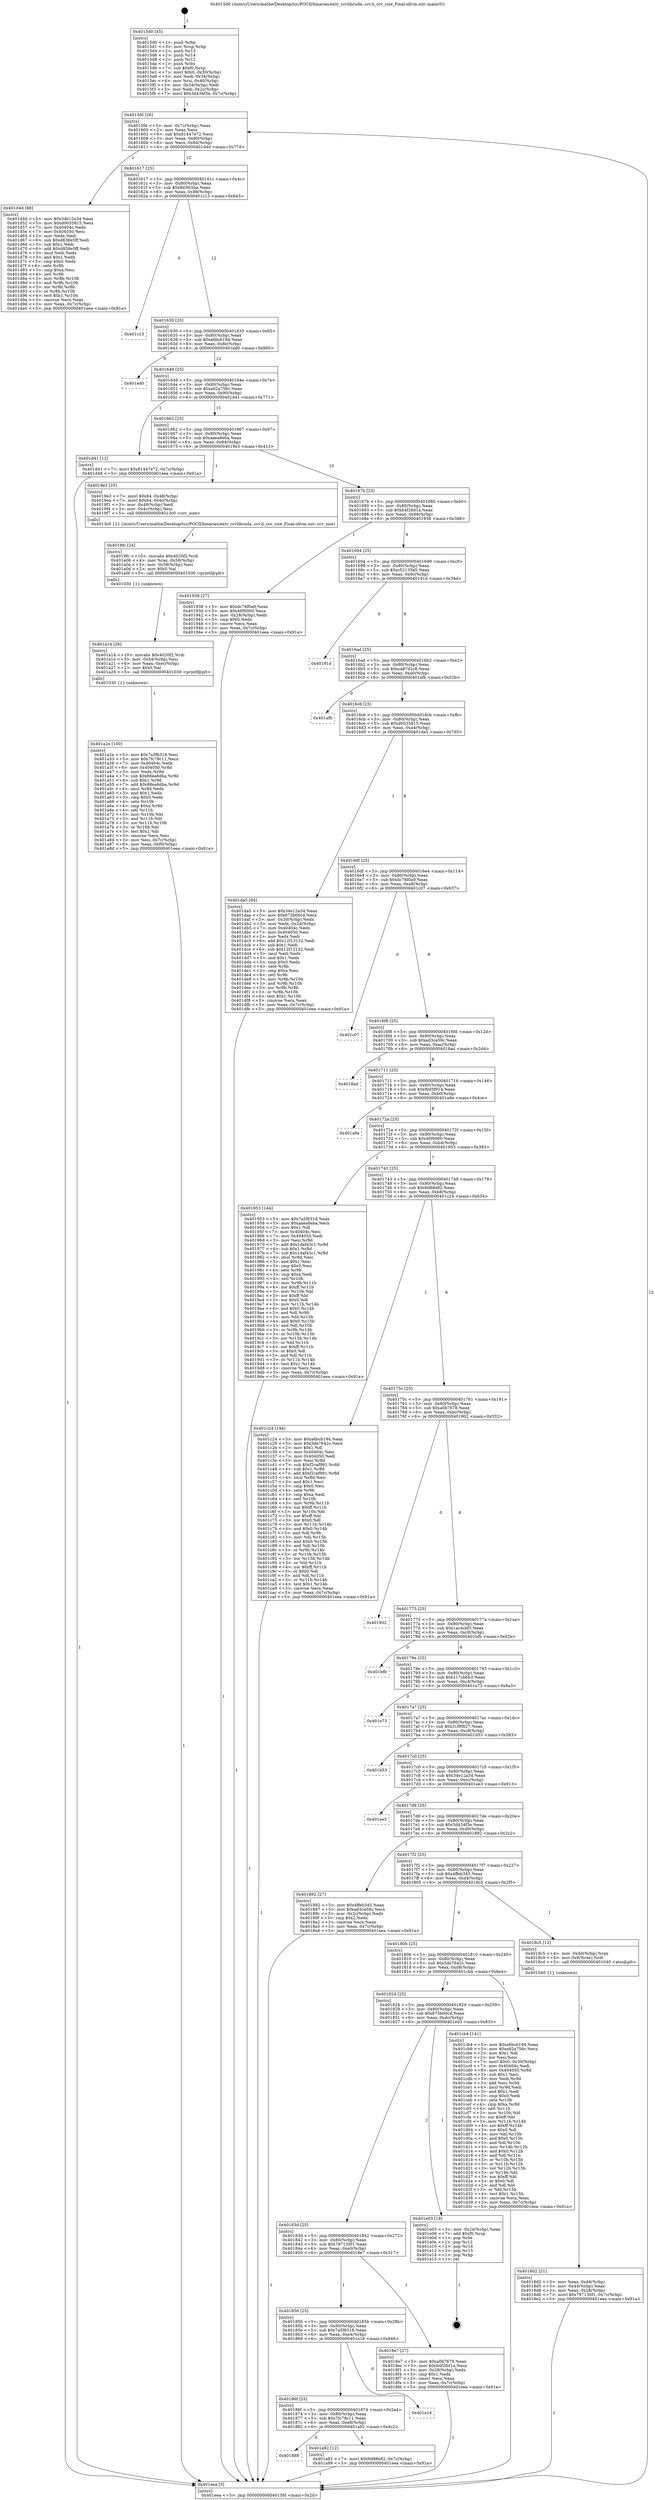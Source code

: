 digraph "0x4015d0" {
  label = "0x4015d0 (/mnt/c/Users/mathe/Desktop/tcc/POCII/binaries/extr_ccvlibcuda..ccv.h_ccv_size_Final-ollvm.out::main(0))"
  labelloc = "t"
  node[shape=record]

  Entry [label="",width=0.3,height=0.3,shape=circle,fillcolor=black,style=filled]
  "0x4015fd" [label="{
     0x4015fd [26]\l
     | [instrs]\l
     &nbsp;&nbsp;0x4015fd \<+3\>: mov -0x7c(%rbp),%eax\l
     &nbsp;&nbsp;0x401600 \<+2\>: mov %eax,%ecx\l
     &nbsp;&nbsp;0x401602 \<+6\>: sub $0x81447e72,%ecx\l
     &nbsp;&nbsp;0x401608 \<+3\>: mov %eax,-0x80(%rbp)\l
     &nbsp;&nbsp;0x40160b \<+6\>: mov %ecx,-0x84(%rbp)\l
     &nbsp;&nbsp;0x401611 \<+6\>: je 0000000000401d4d \<main+0x77d\>\l
  }"]
  "0x401d4d" [label="{
     0x401d4d [88]\l
     | [instrs]\l
     &nbsp;&nbsp;0x401d4d \<+5\>: mov $0x34e12a34,%eax\l
     &nbsp;&nbsp;0x401d52 \<+5\>: mov $0xd0035815,%ecx\l
     &nbsp;&nbsp;0x401d57 \<+7\>: mov 0x40404c,%edx\l
     &nbsp;&nbsp;0x401d5e \<+7\>: mov 0x404050,%esi\l
     &nbsp;&nbsp;0x401d65 \<+2\>: mov %edx,%edi\l
     &nbsp;&nbsp;0x401d67 \<+6\>: sub $0xd838e5ff,%edi\l
     &nbsp;&nbsp;0x401d6d \<+3\>: sub $0x1,%edi\l
     &nbsp;&nbsp;0x401d70 \<+6\>: add $0xd838e5ff,%edi\l
     &nbsp;&nbsp;0x401d76 \<+3\>: imul %edi,%edx\l
     &nbsp;&nbsp;0x401d79 \<+3\>: and $0x1,%edx\l
     &nbsp;&nbsp;0x401d7c \<+3\>: cmp $0x0,%edx\l
     &nbsp;&nbsp;0x401d7f \<+4\>: sete %r8b\l
     &nbsp;&nbsp;0x401d83 \<+3\>: cmp $0xa,%esi\l
     &nbsp;&nbsp;0x401d86 \<+4\>: setl %r9b\l
     &nbsp;&nbsp;0x401d8a \<+3\>: mov %r8b,%r10b\l
     &nbsp;&nbsp;0x401d8d \<+3\>: and %r9b,%r10b\l
     &nbsp;&nbsp;0x401d90 \<+3\>: xor %r9b,%r8b\l
     &nbsp;&nbsp;0x401d93 \<+3\>: or %r8b,%r10b\l
     &nbsp;&nbsp;0x401d96 \<+4\>: test $0x1,%r10b\l
     &nbsp;&nbsp;0x401d9a \<+3\>: cmovne %ecx,%eax\l
     &nbsp;&nbsp;0x401d9d \<+3\>: mov %eax,-0x7c(%rbp)\l
     &nbsp;&nbsp;0x401da0 \<+5\>: jmp 0000000000401eea \<main+0x91a\>\l
  }"]
  "0x401617" [label="{
     0x401617 [25]\l
     | [instrs]\l
     &nbsp;&nbsp;0x401617 \<+5\>: jmp 000000000040161c \<main+0x4c\>\l
     &nbsp;&nbsp;0x40161c \<+3\>: mov -0x80(%rbp),%eax\l
     &nbsp;&nbsp;0x40161f \<+5\>: sub $0x8d3fc5ba,%eax\l
     &nbsp;&nbsp;0x401624 \<+6\>: mov %eax,-0x88(%rbp)\l
     &nbsp;&nbsp;0x40162a \<+6\>: je 0000000000401c13 \<main+0x643\>\l
  }"]
  Exit [label="",width=0.3,height=0.3,shape=circle,fillcolor=black,style=filled,peripheries=2]
  "0x401c13" [label="{
     0x401c13\l
  }", style=dashed]
  "0x401630" [label="{
     0x401630 [25]\l
     | [instrs]\l
     &nbsp;&nbsp;0x401630 \<+5\>: jmp 0000000000401635 \<main+0x65\>\l
     &nbsp;&nbsp;0x401635 \<+3\>: mov -0x80(%rbp),%eax\l
     &nbsp;&nbsp;0x401638 \<+5\>: sub $0xa6bcb194,%eax\l
     &nbsp;&nbsp;0x40163d \<+6\>: mov %eax,-0x8c(%rbp)\l
     &nbsp;&nbsp;0x401643 \<+6\>: je 0000000000401ed0 \<main+0x900\>\l
  }"]
  "0x401888" [label="{
     0x401888\l
  }", style=dashed]
  "0x401ed0" [label="{
     0x401ed0\l
  }", style=dashed]
  "0x401649" [label="{
     0x401649 [25]\l
     | [instrs]\l
     &nbsp;&nbsp;0x401649 \<+5\>: jmp 000000000040164e \<main+0x7e\>\l
     &nbsp;&nbsp;0x40164e \<+3\>: mov -0x80(%rbp),%eax\l
     &nbsp;&nbsp;0x401651 \<+5\>: sub $0xa92a756c,%eax\l
     &nbsp;&nbsp;0x401656 \<+6\>: mov %eax,-0x90(%rbp)\l
     &nbsp;&nbsp;0x40165c \<+6\>: je 0000000000401d41 \<main+0x771\>\l
  }"]
  "0x401a92" [label="{
     0x401a92 [12]\l
     | [instrs]\l
     &nbsp;&nbsp;0x401a92 \<+7\>: movl $0x6d88e82,-0x7c(%rbp)\l
     &nbsp;&nbsp;0x401a99 \<+5\>: jmp 0000000000401eea \<main+0x91a\>\l
  }"]
  "0x401d41" [label="{
     0x401d41 [12]\l
     | [instrs]\l
     &nbsp;&nbsp;0x401d41 \<+7\>: movl $0x81447e72,-0x7c(%rbp)\l
     &nbsp;&nbsp;0x401d48 \<+5\>: jmp 0000000000401eea \<main+0x91a\>\l
  }"]
  "0x401662" [label="{
     0x401662 [25]\l
     | [instrs]\l
     &nbsp;&nbsp;0x401662 \<+5\>: jmp 0000000000401667 \<main+0x97\>\l
     &nbsp;&nbsp;0x401667 \<+3\>: mov -0x80(%rbp),%eax\l
     &nbsp;&nbsp;0x40166a \<+5\>: sub $0xaaea8eba,%eax\l
     &nbsp;&nbsp;0x40166f \<+6\>: mov %eax,-0x94(%rbp)\l
     &nbsp;&nbsp;0x401675 \<+6\>: je 00000000004019e3 \<main+0x413\>\l
  }"]
  "0x40186f" [label="{
     0x40186f [25]\l
     | [instrs]\l
     &nbsp;&nbsp;0x40186f \<+5\>: jmp 0000000000401874 \<main+0x2a4\>\l
     &nbsp;&nbsp;0x401874 \<+3\>: mov -0x80(%rbp),%eax\l
     &nbsp;&nbsp;0x401877 \<+5\>: sub $0x7fc78c11,%eax\l
     &nbsp;&nbsp;0x40187c \<+6\>: mov %eax,-0xe8(%rbp)\l
     &nbsp;&nbsp;0x401882 \<+6\>: je 0000000000401a92 \<main+0x4c2\>\l
  }"]
  "0x4019e3" [label="{
     0x4019e3 [25]\l
     | [instrs]\l
     &nbsp;&nbsp;0x4019e3 \<+7\>: movl $0x64,-0x48(%rbp)\l
     &nbsp;&nbsp;0x4019ea \<+7\>: movl $0x64,-0x4c(%rbp)\l
     &nbsp;&nbsp;0x4019f1 \<+3\>: mov -0x48(%rbp),%edi\l
     &nbsp;&nbsp;0x4019f4 \<+3\>: mov -0x4c(%rbp),%esi\l
     &nbsp;&nbsp;0x4019f7 \<+5\>: call 00000000004013c0 \<ccv_size\>\l
     | [calls]\l
     &nbsp;&nbsp;0x4013c0 \{1\} (/mnt/c/Users/mathe/Desktop/tcc/POCII/binaries/extr_ccvlibcuda..ccv.h_ccv_size_Final-ollvm.out::ccv_size)\l
  }"]
  "0x40167b" [label="{
     0x40167b [25]\l
     | [instrs]\l
     &nbsp;&nbsp;0x40167b \<+5\>: jmp 0000000000401680 \<main+0xb0\>\l
     &nbsp;&nbsp;0x401680 \<+3\>: mov -0x80(%rbp),%eax\l
     &nbsp;&nbsp;0x401683 \<+5\>: sub $0xb4f26d1a,%eax\l
     &nbsp;&nbsp;0x401688 \<+6\>: mov %eax,-0x98(%rbp)\l
     &nbsp;&nbsp;0x40168e \<+6\>: je 0000000000401938 \<main+0x368\>\l
  }"]
  "0x401e16" [label="{
     0x401e16\l
  }", style=dashed]
  "0x401938" [label="{
     0x401938 [27]\l
     | [instrs]\l
     &nbsp;&nbsp;0x401938 \<+5\>: mov $0xdc76f0a9,%eax\l
     &nbsp;&nbsp;0x40193d \<+5\>: mov $0x46f0060,%ecx\l
     &nbsp;&nbsp;0x401942 \<+3\>: mov -0x28(%rbp),%edx\l
     &nbsp;&nbsp;0x401945 \<+3\>: cmp $0x0,%edx\l
     &nbsp;&nbsp;0x401948 \<+3\>: cmove %ecx,%eax\l
     &nbsp;&nbsp;0x40194b \<+3\>: mov %eax,-0x7c(%rbp)\l
     &nbsp;&nbsp;0x40194e \<+5\>: jmp 0000000000401eea \<main+0x91a\>\l
  }"]
  "0x401694" [label="{
     0x401694 [25]\l
     | [instrs]\l
     &nbsp;&nbsp;0x401694 \<+5\>: jmp 0000000000401699 \<main+0xc9\>\l
     &nbsp;&nbsp;0x401699 \<+3\>: mov -0x80(%rbp),%eax\l
     &nbsp;&nbsp;0x40169c \<+5\>: sub $0xc52135a5,%eax\l
     &nbsp;&nbsp;0x4016a1 \<+6\>: mov %eax,-0x9c(%rbp)\l
     &nbsp;&nbsp;0x4016a7 \<+6\>: je 000000000040191d \<main+0x34d\>\l
  }"]
  "0x401a2e" [label="{
     0x401a2e [100]\l
     | [instrs]\l
     &nbsp;&nbsp;0x401a2e \<+5\>: mov $0x7a5f6318,%esi\l
     &nbsp;&nbsp;0x401a33 \<+5\>: mov $0x7fc78c11,%ecx\l
     &nbsp;&nbsp;0x401a38 \<+7\>: mov 0x40404c,%edx\l
     &nbsp;&nbsp;0x401a3f \<+8\>: mov 0x404050,%r8d\l
     &nbsp;&nbsp;0x401a47 \<+3\>: mov %edx,%r9d\l
     &nbsp;&nbsp;0x401a4a \<+7\>: sub $0x88ea6dba,%r9d\l
     &nbsp;&nbsp;0x401a51 \<+4\>: sub $0x1,%r9d\l
     &nbsp;&nbsp;0x401a55 \<+7\>: add $0x88ea6dba,%r9d\l
     &nbsp;&nbsp;0x401a5c \<+4\>: imul %r9d,%edx\l
     &nbsp;&nbsp;0x401a60 \<+3\>: and $0x1,%edx\l
     &nbsp;&nbsp;0x401a63 \<+3\>: cmp $0x0,%edx\l
     &nbsp;&nbsp;0x401a66 \<+4\>: sete %r10b\l
     &nbsp;&nbsp;0x401a6a \<+4\>: cmp $0xa,%r8d\l
     &nbsp;&nbsp;0x401a6e \<+4\>: setl %r11b\l
     &nbsp;&nbsp;0x401a72 \<+3\>: mov %r10b,%bl\l
     &nbsp;&nbsp;0x401a75 \<+3\>: and %r11b,%bl\l
     &nbsp;&nbsp;0x401a78 \<+3\>: xor %r11b,%r10b\l
     &nbsp;&nbsp;0x401a7b \<+3\>: or %r10b,%bl\l
     &nbsp;&nbsp;0x401a7e \<+3\>: test $0x1,%bl\l
     &nbsp;&nbsp;0x401a81 \<+3\>: cmovne %ecx,%esi\l
     &nbsp;&nbsp;0x401a84 \<+3\>: mov %esi,-0x7c(%rbp)\l
     &nbsp;&nbsp;0x401a87 \<+6\>: mov %eax,-0xf0(%rbp)\l
     &nbsp;&nbsp;0x401a8d \<+5\>: jmp 0000000000401eea \<main+0x91a\>\l
  }"]
  "0x40191d" [label="{
     0x40191d\l
  }", style=dashed]
  "0x4016ad" [label="{
     0x4016ad [25]\l
     | [instrs]\l
     &nbsp;&nbsp;0x4016ad \<+5\>: jmp 00000000004016b2 \<main+0xe2\>\l
     &nbsp;&nbsp;0x4016b2 \<+3\>: mov -0x80(%rbp),%eax\l
     &nbsp;&nbsp;0x4016b5 \<+5\>: sub $0xca87d2c8,%eax\l
     &nbsp;&nbsp;0x4016ba \<+6\>: mov %eax,-0xa0(%rbp)\l
     &nbsp;&nbsp;0x4016c0 \<+6\>: je 0000000000401afb \<main+0x52b\>\l
  }"]
  "0x401a14" [label="{
     0x401a14 [26]\l
     | [instrs]\l
     &nbsp;&nbsp;0x401a14 \<+10\>: movabs $0x4020f2,%rdi\l
     &nbsp;&nbsp;0x401a1e \<+3\>: mov -0x54(%rbp),%esi\l
     &nbsp;&nbsp;0x401a21 \<+6\>: mov %eax,-0xec(%rbp)\l
     &nbsp;&nbsp;0x401a27 \<+2\>: mov $0x0,%al\l
     &nbsp;&nbsp;0x401a29 \<+5\>: call 0000000000401030 \<printf@plt\>\l
     | [calls]\l
     &nbsp;&nbsp;0x401030 \{1\} (unknown)\l
  }"]
  "0x401afb" [label="{
     0x401afb\l
  }", style=dashed]
  "0x4016c6" [label="{
     0x4016c6 [25]\l
     | [instrs]\l
     &nbsp;&nbsp;0x4016c6 \<+5\>: jmp 00000000004016cb \<main+0xfb\>\l
     &nbsp;&nbsp;0x4016cb \<+3\>: mov -0x80(%rbp),%eax\l
     &nbsp;&nbsp;0x4016ce \<+5\>: sub $0xd0035815,%eax\l
     &nbsp;&nbsp;0x4016d3 \<+6\>: mov %eax,-0xa4(%rbp)\l
     &nbsp;&nbsp;0x4016d9 \<+6\>: je 0000000000401da5 \<main+0x7d5\>\l
  }"]
  "0x4019fc" [label="{
     0x4019fc [24]\l
     | [instrs]\l
     &nbsp;&nbsp;0x4019fc \<+10\>: movabs $0x4020f2,%rdi\l
     &nbsp;&nbsp;0x401a06 \<+4\>: mov %rax,-0x58(%rbp)\l
     &nbsp;&nbsp;0x401a0a \<+3\>: mov -0x58(%rbp),%esi\l
     &nbsp;&nbsp;0x401a0d \<+2\>: mov $0x0,%al\l
     &nbsp;&nbsp;0x401a0f \<+5\>: call 0000000000401030 \<printf@plt\>\l
     | [calls]\l
     &nbsp;&nbsp;0x401030 \{1\} (unknown)\l
  }"]
  "0x401da5" [label="{
     0x401da5 [94]\l
     | [instrs]\l
     &nbsp;&nbsp;0x401da5 \<+5\>: mov $0x34e12a34,%eax\l
     &nbsp;&nbsp;0x401daa \<+5\>: mov $0x675b00cd,%ecx\l
     &nbsp;&nbsp;0x401daf \<+3\>: mov -0x30(%rbp),%edx\l
     &nbsp;&nbsp;0x401db2 \<+3\>: mov %edx,-0x24(%rbp)\l
     &nbsp;&nbsp;0x401db5 \<+7\>: mov 0x40404c,%edx\l
     &nbsp;&nbsp;0x401dbc \<+7\>: mov 0x404050,%esi\l
     &nbsp;&nbsp;0x401dc3 \<+2\>: mov %edx,%edi\l
     &nbsp;&nbsp;0x401dc5 \<+6\>: add $0x12f13132,%edi\l
     &nbsp;&nbsp;0x401dcb \<+3\>: sub $0x1,%edi\l
     &nbsp;&nbsp;0x401dce \<+6\>: sub $0x12f13132,%edi\l
     &nbsp;&nbsp;0x401dd4 \<+3\>: imul %edi,%edx\l
     &nbsp;&nbsp;0x401dd7 \<+3\>: and $0x1,%edx\l
     &nbsp;&nbsp;0x401dda \<+3\>: cmp $0x0,%edx\l
     &nbsp;&nbsp;0x401ddd \<+4\>: sete %r8b\l
     &nbsp;&nbsp;0x401de1 \<+3\>: cmp $0xa,%esi\l
     &nbsp;&nbsp;0x401de4 \<+4\>: setl %r9b\l
     &nbsp;&nbsp;0x401de8 \<+3\>: mov %r8b,%r10b\l
     &nbsp;&nbsp;0x401deb \<+3\>: and %r9b,%r10b\l
     &nbsp;&nbsp;0x401dee \<+3\>: xor %r9b,%r8b\l
     &nbsp;&nbsp;0x401df1 \<+3\>: or %r8b,%r10b\l
     &nbsp;&nbsp;0x401df4 \<+4\>: test $0x1,%r10b\l
     &nbsp;&nbsp;0x401df8 \<+3\>: cmovne %ecx,%eax\l
     &nbsp;&nbsp;0x401dfb \<+3\>: mov %eax,-0x7c(%rbp)\l
     &nbsp;&nbsp;0x401dfe \<+5\>: jmp 0000000000401eea \<main+0x91a\>\l
  }"]
  "0x4016df" [label="{
     0x4016df [25]\l
     | [instrs]\l
     &nbsp;&nbsp;0x4016df \<+5\>: jmp 00000000004016e4 \<main+0x114\>\l
     &nbsp;&nbsp;0x4016e4 \<+3\>: mov -0x80(%rbp),%eax\l
     &nbsp;&nbsp;0x4016e7 \<+5\>: sub $0xdc76f0a9,%eax\l
     &nbsp;&nbsp;0x4016ec \<+6\>: mov %eax,-0xa8(%rbp)\l
     &nbsp;&nbsp;0x4016f2 \<+6\>: je 0000000000401c07 \<main+0x637\>\l
  }"]
  "0x401856" [label="{
     0x401856 [25]\l
     | [instrs]\l
     &nbsp;&nbsp;0x401856 \<+5\>: jmp 000000000040185b \<main+0x28b\>\l
     &nbsp;&nbsp;0x40185b \<+3\>: mov -0x80(%rbp),%eax\l
     &nbsp;&nbsp;0x40185e \<+5\>: sub $0x7a5f6318,%eax\l
     &nbsp;&nbsp;0x401863 \<+6\>: mov %eax,-0xe4(%rbp)\l
     &nbsp;&nbsp;0x401869 \<+6\>: je 0000000000401e16 \<main+0x846\>\l
  }"]
  "0x401c07" [label="{
     0x401c07\l
  }", style=dashed]
  "0x4016f8" [label="{
     0x4016f8 [25]\l
     | [instrs]\l
     &nbsp;&nbsp;0x4016f8 \<+5\>: jmp 00000000004016fd \<main+0x12d\>\l
     &nbsp;&nbsp;0x4016fd \<+3\>: mov -0x80(%rbp),%eax\l
     &nbsp;&nbsp;0x401700 \<+5\>: sub $0xed3ca59c,%eax\l
     &nbsp;&nbsp;0x401705 \<+6\>: mov %eax,-0xac(%rbp)\l
     &nbsp;&nbsp;0x40170b \<+6\>: je 00000000004018ad \<main+0x2dd\>\l
  }"]
  "0x4018e7" [label="{
     0x4018e7 [27]\l
     | [instrs]\l
     &nbsp;&nbsp;0x4018e7 \<+5\>: mov $0xa0b7678,%eax\l
     &nbsp;&nbsp;0x4018ec \<+5\>: mov $0xb4f26d1a,%ecx\l
     &nbsp;&nbsp;0x4018f1 \<+3\>: mov -0x28(%rbp),%edx\l
     &nbsp;&nbsp;0x4018f4 \<+3\>: cmp $0x1,%edx\l
     &nbsp;&nbsp;0x4018f7 \<+3\>: cmovl %ecx,%eax\l
     &nbsp;&nbsp;0x4018fa \<+3\>: mov %eax,-0x7c(%rbp)\l
     &nbsp;&nbsp;0x4018fd \<+5\>: jmp 0000000000401eea \<main+0x91a\>\l
  }"]
  "0x4018ad" [label="{
     0x4018ad\l
  }", style=dashed]
  "0x401711" [label="{
     0x401711 [25]\l
     | [instrs]\l
     &nbsp;&nbsp;0x401711 \<+5\>: jmp 0000000000401716 \<main+0x146\>\l
     &nbsp;&nbsp;0x401716 \<+3\>: mov -0x80(%rbp),%eax\l
     &nbsp;&nbsp;0x401719 \<+5\>: sub $0xf0d5f914,%eax\l
     &nbsp;&nbsp;0x40171e \<+6\>: mov %eax,-0xb0(%rbp)\l
     &nbsp;&nbsp;0x401724 \<+6\>: je 0000000000401a9e \<main+0x4ce\>\l
  }"]
  "0x40183d" [label="{
     0x40183d [25]\l
     | [instrs]\l
     &nbsp;&nbsp;0x40183d \<+5\>: jmp 0000000000401842 \<main+0x272\>\l
     &nbsp;&nbsp;0x401842 \<+3\>: mov -0x80(%rbp),%eax\l
     &nbsp;&nbsp;0x401845 \<+5\>: sub $0x797130f1,%eax\l
     &nbsp;&nbsp;0x40184a \<+6\>: mov %eax,-0xe0(%rbp)\l
     &nbsp;&nbsp;0x401850 \<+6\>: je 00000000004018e7 \<main+0x317\>\l
  }"]
  "0x401a9e" [label="{
     0x401a9e\l
  }", style=dashed]
  "0x40172a" [label="{
     0x40172a [25]\l
     | [instrs]\l
     &nbsp;&nbsp;0x40172a \<+5\>: jmp 000000000040172f \<main+0x15f\>\l
     &nbsp;&nbsp;0x40172f \<+3\>: mov -0x80(%rbp),%eax\l
     &nbsp;&nbsp;0x401732 \<+5\>: sub $0x46f0060,%eax\l
     &nbsp;&nbsp;0x401737 \<+6\>: mov %eax,-0xb4(%rbp)\l
     &nbsp;&nbsp;0x40173d \<+6\>: je 0000000000401953 \<main+0x383\>\l
  }"]
  "0x401e03" [label="{
     0x401e03 [19]\l
     | [instrs]\l
     &nbsp;&nbsp;0x401e03 \<+3\>: mov -0x24(%rbp),%eax\l
     &nbsp;&nbsp;0x401e06 \<+7\>: add $0xf0,%rsp\l
     &nbsp;&nbsp;0x401e0d \<+1\>: pop %rbx\l
     &nbsp;&nbsp;0x401e0e \<+2\>: pop %r12\l
     &nbsp;&nbsp;0x401e10 \<+2\>: pop %r14\l
     &nbsp;&nbsp;0x401e12 \<+2\>: pop %r15\l
     &nbsp;&nbsp;0x401e14 \<+1\>: pop %rbp\l
     &nbsp;&nbsp;0x401e15 \<+1\>: ret\l
  }"]
  "0x401953" [label="{
     0x401953 [144]\l
     | [instrs]\l
     &nbsp;&nbsp;0x401953 \<+5\>: mov $0x7a5f6318,%eax\l
     &nbsp;&nbsp;0x401958 \<+5\>: mov $0xaaea8eba,%ecx\l
     &nbsp;&nbsp;0x40195d \<+2\>: mov $0x1,%dl\l
     &nbsp;&nbsp;0x40195f \<+7\>: mov 0x40404c,%esi\l
     &nbsp;&nbsp;0x401966 \<+7\>: mov 0x404050,%edi\l
     &nbsp;&nbsp;0x40196d \<+3\>: mov %esi,%r8d\l
     &nbsp;&nbsp;0x401970 \<+7\>: add $0x1daf43c1,%r8d\l
     &nbsp;&nbsp;0x401977 \<+4\>: sub $0x1,%r8d\l
     &nbsp;&nbsp;0x40197b \<+7\>: sub $0x1daf43c1,%r8d\l
     &nbsp;&nbsp;0x401982 \<+4\>: imul %r8d,%esi\l
     &nbsp;&nbsp;0x401986 \<+3\>: and $0x1,%esi\l
     &nbsp;&nbsp;0x401989 \<+3\>: cmp $0x0,%esi\l
     &nbsp;&nbsp;0x40198c \<+4\>: sete %r9b\l
     &nbsp;&nbsp;0x401990 \<+3\>: cmp $0xa,%edi\l
     &nbsp;&nbsp;0x401993 \<+4\>: setl %r10b\l
     &nbsp;&nbsp;0x401997 \<+3\>: mov %r9b,%r11b\l
     &nbsp;&nbsp;0x40199a \<+4\>: xor $0xff,%r11b\l
     &nbsp;&nbsp;0x40199e \<+3\>: mov %r10b,%bl\l
     &nbsp;&nbsp;0x4019a1 \<+3\>: xor $0xff,%bl\l
     &nbsp;&nbsp;0x4019a4 \<+3\>: xor $0x0,%dl\l
     &nbsp;&nbsp;0x4019a7 \<+3\>: mov %r11b,%r14b\l
     &nbsp;&nbsp;0x4019aa \<+4\>: and $0x0,%r14b\l
     &nbsp;&nbsp;0x4019ae \<+3\>: and %dl,%r9b\l
     &nbsp;&nbsp;0x4019b1 \<+3\>: mov %bl,%r15b\l
     &nbsp;&nbsp;0x4019b4 \<+4\>: and $0x0,%r15b\l
     &nbsp;&nbsp;0x4019b8 \<+3\>: and %dl,%r10b\l
     &nbsp;&nbsp;0x4019bb \<+3\>: or %r9b,%r14b\l
     &nbsp;&nbsp;0x4019be \<+3\>: or %r10b,%r15b\l
     &nbsp;&nbsp;0x4019c1 \<+3\>: xor %r15b,%r14b\l
     &nbsp;&nbsp;0x4019c4 \<+3\>: or %bl,%r11b\l
     &nbsp;&nbsp;0x4019c7 \<+4\>: xor $0xff,%r11b\l
     &nbsp;&nbsp;0x4019cb \<+3\>: or $0x0,%dl\l
     &nbsp;&nbsp;0x4019ce \<+3\>: and %dl,%r11b\l
     &nbsp;&nbsp;0x4019d1 \<+3\>: or %r11b,%r14b\l
     &nbsp;&nbsp;0x4019d4 \<+4\>: test $0x1,%r14b\l
     &nbsp;&nbsp;0x4019d8 \<+3\>: cmovne %ecx,%eax\l
     &nbsp;&nbsp;0x4019db \<+3\>: mov %eax,-0x7c(%rbp)\l
     &nbsp;&nbsp;0x4019de \<+5\>: jmp 0000000000401eea \<main+0x91a\>\l
  }"]
  "0x401743" [label="{
     0x401743 [25]\l
     | [instrs]\l
     &nbsp;&nbsp;0x401743 \<+5\>: jmp 0000000000401748 \<main+0x178\>\l
     &nbsp;&nbsp;0x401748 \<+3\>: mov -0x80(%rbp),%eax\l
     &nbsp;&nbsp;0x40174b \<+5\>: sub $0x6d88e82,%eax\l
     &nbsp;&nbsp;0x401750 \<+6\>: mov %eax,-0xb8(%rbp)\l
     &nbsp;&nbsp;0x401756 \<+6\>: je 0000000000401c24 \<main+0x654\>\l
  }"]
  "0x401824" [label="{
     0x401824 [25]\l
     | [instrs]\l
     &nbsp;&nbsp;0x401824 \<+5\>: jmp 0000000000401829 \<main+0x259\>\l
     &nbsp;&nbsp;0x401829 \<+3\>: mov -0x80(%rbp),%eax\l
     &nbsp;&nbsp;0x40182c \<+5\>: sub $0x675b00cd,%eax\l
     &nbsp;&nbsp;0x401831 \<+6\>: mov %eax,-0xdc(%rbp)\l
     &nbsp;&nbsp;0x401837 \<+6\>: je 0000000000401e03 \<main+0x833\>\l
  }"]
  "0x401c24" [label="{
     0x401c24 [144]\l
     | [instrs]\l
     &nbsp;&nbsp;0x401c24 \<+5\>: mov $0xa6bcb194,%eax\l
     &nbsp;&nbsp;0x401c29 \<+5\>: mov $0x5de7642c,%ecx\l
     &nbsp;&nbsp;0x401c2e \<+2\>: mov $0x1,%dl\l
     &nbsp;&nbsp;0x401c30 \<+7\>: mov 0x40404c,%esi\l
     &nbsp;&nbsp;0x401c37 \<+7\>: mov 0x404050,%edi\l
     &nbsp;&nbsp;0x401c3e \<+3\>: mov %esi,%r8d\l
     &nbsp;&nbsp;0x401c41 \<+7\>: sub $0xf2caf991,%r8d\l
     &nbsp;&nbsp;0x401c48 \<+4\>: sub $0x1,%r8d\l
     &nbsp;&nbsp;0x401c4c \<+7\>: add $0xf2caf991,%r8d\l
     &nbsp;&nbsp;0x401c53 \<+4\>: imul %r8d,%esi\l
     &nbsp;&nbsp;0x401c57 \<+3\>: and $0x1,%esi\l
     &nbsp;&nbsp;0x401c5a \<+3\>: cmp $0x0,%esi\l
     &nbsp;&nbsp;0x401c5d \<+4\>: sete %r9b\l
     &nbsp;&nbsp;0x401c61 \<+3\>: cmp $0xa,%edi\l
     &nbsp;&nbsp;0x401c64 \<+4\>: setl %r10b\l
     &nbsp;&nbsp;0x401c68 \<+3\>: mov %r9b,%r11b\l
     &nbsp;&nbsp;0x401c6b \<+4\>: xor $0xff,%r11b\l
     &nbsp;&nbsp;0x401c6f \<+3\>: mov %r10b,%bl\l
     &nbsp;&nbsp;0x401c72 \<+3\>: xor $0xff,%bl\l
     &nbsp;&nbsp;0x401c75 \<+3\>: xor $0x0,%dl\l
     &nbsp;&nbsp;0x401c78 \<+3\>: mov %r11b,%r14b\l
     &nbsp;&nbsp;0x401c7b \<+4\>: and $0x0,%r14b\l
     &nbsp;&nbsp;0x401c7f \<+3\>: and %dl,%r9b\l
     &nbsp;&nbsp;0x401c82 \<+3\>: mov %bl,%r15b\l
     &nbsp;&nbsp;0x401c85 \<+4\>: and $0x0,%r15b\l
     &nbsp;&nbsp;0x401c89 \<+3\>: and %dl,%r10b\l
     &nbsp;&nbsp;0x401c8c \<+3\>: or %r9b,%r14b\l
     &nbsp;&nbsp;0x401c8f \<+3\>: or %r10b,%r15b\l
     &nbsp;&nbsp;0x401c92 \<+3\>: xor %r15b,%r14b\l
     &nbsp;&nbsp;0x401c95 \<+3\>: or %bl,%r11b\l
     &nbsp;&nbsp;0x401c98 \<+4\>: xor $0xff,%r11b\l
     &nbsp;&nbsp;0x401c9c \<+3\>: or $0x0,%dl\l
     &nbsp;&nbsp;0x401c9f \<+3\>: and %dl,%r11b\l
     &nbsp;&nbsp;0x401ca2 \<+3\>: or %r11b,%r14b\l
     &nbsp;&nbsp;0x401ca5 \<+4\>: test $0x1,%r14b\l
     &nbsp;&nbsp;0x401ca9 \<+3\>: cmovne %ecx,%eax\l
     &nbsp;&nbsp;0x401cac \<+3\>: mov %eax,-0x7c(%rbp)\l
     &nbsp;&nbsp;0x401caf \<+5\>: jmp 0000000000401eea \<main+0x91a\>\l
  }"]
  "0x40175c" [label="{
     0x40175c [25]\l
     | [instrs]\l
     &nbsp;&nbsp;0x40175c \<+5\>: jmp 0000000000401761 \<main+0x191\>\l
     &nbsp;&nbsp;0x401761 \<+3\>: mov -0x80(%rbp),%eax\l
     &nbsp;&nbsp;0x401764 \<+5\>: sub $0xa0b7678,%eax\l
     &nbsp;&nbsp;0x401769 \<+6\>: mov %eax,-0xbc(%rbp)\l
     &nbsp;&nbsp;0x40176f \<+6\>: je 0000000000401902 \<main+0x332\>\l
  }"]
  "0x401cb4" [label="{
     0x401cb4 [141]\l
     | [instrs]\l
     &nbsp;&nbsp;0x401cb4 \<+5\>: mov $0xa6bcb194,%eax\l
     &nbsp;&nbsp;0x401cb9 \<+5\>: mov $0xa92a756c,%ecx\l
     &nbsp;&nbsp;0x401cbe \<+2\>: mov $0x1,%dl\l
     &nbsp;&nbsp;0x401cc0 \<+2\>: xor %esi,%esi\l
     &nbsp;&nbsp;0x401cc2 \<+7\>: movl $0x0,-0x30(%rbp)\l
     &nbsp;&nbsp;0x401cc9 \<+7\>: mov 0x40404c,%edi\l
     &nbsp;&nbsp;0x401cd0 \<+8\>: mov 0x404050,%r8d\l
     &nbsp;&nbsp;0x401cd8 \<+3\>: sub $0x1,%esi\l
     &nbsp;&nbsp;0x401cdb \<+3\>: mov %edi,%r9d\l
     &nbsp;&nbsp;0x401cde \<+3\>: add %esi,%r9d\l
     &nbsp;&nbsp;0x401ce1 \<+4\>: imul %r9d,%edi\l
     &nbsp;&nbsp;0x401ce5 \<+3\>: and $0x1,%edi\l
     &nbsp;&nbsp;0x401ce8 \<+3\>: cmp $0x0,%edi\l
     &nbsp;&nbsp;0x401ceb \<+4\>: sete %r10b\l
     &nbsp;&nbsp;0x401cef \<+4\>: cmp $0xa,%r8d\l
     &nbsp;&nbsp;0x401cf3 \<+4\>: setl %r11b\l
     &nbsp;&nbsp;0x401cf7 \<+3\>: mov %r10b,%bl\l
     &nbsp;&nbsp;0x401cfa \<+3\>: xor $0xff,%bl\l
     &nbsp;&nbsp;0x401cfd \<+3\>: mov %r11b,%r14b\l
     &nbsp;&nbsp;0x401d00 \<+4\>: xor $0xff,%r14b\l
     &nbsp;&nbsp;0x401d04 \<+3\>: xor $0x0,%dl\l
     &nbsp;&nbsp;0x401d07 \<+3\>: mov %bl,%r15b\l
     &nbsp;&nbsp;0x401d0a \<+4\>: and $0x0,%r15b\l
     &nbsp;&nbsp;0x401d0e \<+3\>: and %dl,%r10b\l
     &nbsp;&nbsp;0x401d11 \<+3\>: mov %r14b,%r12b\l
     &nbsp;&nbsp;0x401d14 \<+4\>: and $0x0,%r12b\l
     &nbsp;&nbsp;0x401d18 \<+3\>: and %dl,%r11b\l
     &nbsp;&nbsp;0x401d1b \<+3\>: or %r10b,%r15b\l
     &nbsp;&nbsp;0x401d1e \<+3\>: or %r11b,%r12b\l
     &nbsp;&nbsp;0x401d21 \<+3\>: xor %r12b,%r15b\l
     &nbsp;&nbsp;0x401d24 \<+3\>: or %r14b,%bl\l
     &nbsp;&nbsp;0x401d27 \<+3\>: xor $0xff,%bl\l
     &nbsp;&nbsp;0x401d2a \<+3\>: or $0x0,%dl\l
     &nbsp;&nbsp;0x401d2d \<+2\>: and %dl,%bl\l
     &nbsp;&nbsp;0x401d2f \<+3\>: or %bl,%r15b\l
     &nbsp;&nbsp;0x401d32 \<+4\>: test $0x1,%r15b\l
     &nbsp;&nbsp;0x401d36 \<+3\>: cmovne %ecx,%eax\l
     &nbsp;&nbsp;0x401d39 \<+3\>: mov %eax,-0x7c(%rbp)\l
     &nbsp;&nbsp;0x401d3c \<+5\>: jmp 0000000000401eea \<main+0x91a\>\l
  }"]
  "0x401902" [label="{
     0x401902\l
  }", style=dashed]
  "0x401775" [label="{
     0x401775 [25]\l
     | [instrs]\l
     &nbsp;&nbsp;0x401775 \<+5\>: jmp 000000000040177a \<main+0x1aa\>\l
     &nbsp;&nbsp;0x40177a \<+3\>: mov -0x80(%rbp),%eax\l
     &nbsp;&nbsp;0x40177d \<+5\>: sub $0x1ac4cbf3,%eax\l
     &nbsp;&nbsp;0x401782 \<+6\>: mov %eax,-0xc0(%rbp)\l
     &nbsp;&nbsp;0x401788 \<+6\>: je 0000000000401bfb \<main+0x62b\>\l
  }"]
  "0x4018d2" [label="{
     0x4018d2 [21]\l
     | [instrs]\l
     &nbsp;&nbsp;0x4018d2 \<+3\>: mov %eax,-0x44(%rbp)\l
     &nbsp;&nbsp;0x4018d5 \<+3\>: mov -0x44(%rbp),%eax\l
     &nbsp;&nbsp;0x4018d8 \<+3\>: mov %eax,-0x28(%rbp)\l
     &nbsp;&nbsp;0x4018db \<+7\>: movl $0x797130f1,-0x7c(%rbp)\l
     &nbsp;&nbsp;0x4018e2 \<+5\>: jmp 0000000000401eea \<main+0x91a\>\l
  }"]
  "0x401bfb" [label="{
     0x401bfb\l
  }", style=dashed]
  "0x40178e" [label="{
     0x40178e [25]\l
     | [instrs]\l
     &nbsp;&nbsp;0x40178e \<+5\>: jmp 0000000000401793 \<main+0x1c3\>\l
     &nbsp;&nbsp;0x401793 \<+3\>: mov -0x80(%rbp),%eax\l
     &nbsp;&nbsp;0x401796 \<+5\>: sub $0x217cb6b3,%eax\l
     &nbsp;&nbsp;0x40179b \<+6\>: mov %eax,-0xc4(%rbp)\l
     &nbsp;&nbsp;0x4017a1 \<+6\>: je 0000000000401e73 \<main+0x8a3\>\l
  }"]
  "0x40180b" [label="{
     0x40180b [25]\l
     | [instrs]\l
     &nbsp;&nbsp;0x40180b \<+5\>: jmp 0000000000401810 \<main+0x240\>\l
     &nbsp;&nbsp;0x401810 \<+3\>: mov -0x80(%rbp),%eax\l
     &nbsp;&nbsp;0x401813 \<+5\>: sub $0x5de7642c,%eax\l
     &nbsp;&nbsp;0x401818 \<+6\>: mov %eax,-0xd8(%rbp)\l
     &nbsp;&nbsp;0x40181e \<+6\>: je 0000000000401cb4 \<main+0x6e4\>\l
  }"]
  "0x401e73" [label="{
     0x401e73\l
  }", style=dashed]
  "0x4017a7" [label="{
     0x4017a7 [25]\l
     | [instrs]\l
     &nbsp;&nbsp;0x4017a7 \<+5\>: jmp 00000000004017ac \<main+0x1dc\>\l
     &nbsp;&nbsp;0x4017ac \<+3\>: mov -0x80(%rbp),%eax\l
     &nbsp;&nbsp;0x4017af \<+5\>: sub $0x31f9f827,%eax\l
     &nbsp;&nbsp;0x4017b4 \<+6\>: mov %eax,-0xc8(%rbp)\l
     &nbsp;&nbsp;0x4017ba \<+6\>: je 0000000000401b53 \<main+0x583\>\l
  }"]
  "0x4018c5" [label="{
     0x4018c5 [13]\l
     | [instrs]\l
     &nbsp;&nbsp;0x4018c5 \<+4\>: mov -0x40(%rbp),%rax\l
     &nbsp;&nbsp;0x4018c9 \<+4\>: mov 0x8(%rax),%rdi\l
     &nbsp;&nbsp;0x4018cd \<+5\>: call 0000000000401040 \<atoi@plt\>\l
     | [calls]\l
     &nbsp;&nbsp;0x401040 \{1\} (unknown)\l
  }"]
  "0x401b53" [label="{
     0x401b53\l
  }", style=dashed]
  "0x4017c0" [label="{
     0x4017c0 [25]\l
     | [instrs]\l
     &nbsp;&nbsp;0x4017c0 \<+5\>: jmp 00000000004017c5 \<main+0x1f5\>\l
     &nbsp;&nbsp;0x4017c5 \<+3\>: mov -0x80(%rbp),%eax\l
     &nbsp;&nbsp;0x4017c8 \<+5\>: sub $0x34e12a34,%eax\l
     &nbsp;&nbsp;0x4017cd \<+6\>: mov %eax,-0xcc(%rbp)\l
     &nbsp;&nbsp;0x4017d3 \<+6\>: je 0000000000401ee3 \<main+0x913\>\l
  }"]
  "0x4015d0" [label="{
     0x4015d0 [45]\l
     | [instrs]\l
     &nbsp;&nbsp;0x4015d0 \<+1\>: push %rbp\l
     &nbsp;&nbsp;0x4015d1 \<+3\>: mov %rsp,%rbp\l
     &nbsp;&nbsp;0x4015d4 \<+2\>: push %r15\l
     &nbsp;&nbsp;0x4015d6 \<+2\>: push %r14\l
     &nbsp;&nbsp;0x4015d8 \<+2\>: push %r12\l
     &nbsp;&nbsp;0x4015da \<+1\>: push %rbx\l
     &nbsp;&nbsp;0x4015db \<+7\>: sub $0xf0,%rsp\l
     &nbsp;&nbsp;0x4015e2 \<+7\>: movl $0x0,-0x30(%rbp)\l
     &nbsp;&nbsp;0x4015e9 \<+3\>: mov %edi,-0x34(%rbp)\l
     &nbsp;&nbsp;0x4015ec \<+4\>: mov %rsi,-0x40(%rbp)\l
     &nbsp;&nbsp;0x4015f0 \<+3\>: mov -0x34(%rbp),%edi\l
     &nbsp;&nbsp;0x4015f3 \<+3\>: mov %edi,-0x2c(%rbp)\l
     &nbsp;&nbsp;0x4015f6 \<+7\>: movl $0x3d434f3e,-0x7c(%rbp)\l
  }"]
  "0x401ee3" [label="{
     0x401ee3\l
  }", style=dashed]
  "0x4017d9" [label="{
     0x4017d9 [25]\l
     | [instrs]\l
     &nbsp;&nbsp;0x4017d9 \<+5\>: jmp 00000000004017de \<main+0x20e\>\l
     &nbsp;&nbsp;0x4017de \<+3\>: mov -0x80(%rbp),%eax\l
     &nbsp;&nbsp;0x4017e1 \<+5\>: sub $0x3d434f3e,%eax\l
     &nbsp;&nbsp;0x4017e6 \<+6\>: mov %eax,-0xd0(%rbp)\l
     &nbsp;&nbsp;0x4017ec \<+6\>: je 0000000000401892 \<main+0x2c2\>\l
  }"]
  "0x401eea" [label="{
     0x401eea [5]\l
     | [instrs]\l
     &nbsp;&nbsp;0x401eea \<+5\>: jmp 00000000004015fd \<main+0x2d\>\l
  }"]
  "0x401892" [label="{
     0x401892 [27]\l
     | [instrs]\l
     &nbsp;&nbsp;0x401892 \<+5\>: mov $0x4ffeb345,%eax\l
     &nbsp;&nbsp;0x401897 \<+5\>: mov $0xed3ca59c,%ecx\l
     &nbsp;&nbsp;0x40189c \<+3\>: mov -0x2c(%rbp),%edx\l
     &nbsp;&nbsp;0x40189f \<+3\>: cmp $0x2,%edx\l
     &nbsp;&nbsp;0x4018a2 \<+3\>: cmovne %ecx,%eax\l
     &nbsp;&nbsp;0x4018a5 \<+3\>: mov %eax,-0x7c(%rbp)\l
     &nbsp;&nbsp;0x4018a8 \<+5\>: jmp 0000000000401eea \<main+0x91a\>\l
  }"]
  "0x4017f2" [label="{
     0x4017f2 [25]\l
     | [instrs]\l
     &nbsp;&nbsp;0x4017f2 \<+5\>: jmp 00000000004017f7 \<main+0x227\>\l
     &nbsp;&nbsp;0x4017f7 \<+3\>: mov -0x80(%rbp),%eax\l
     &nbsp;&nbsp;0x4017fa \<+5\>: sub $0x4ffeb345,%eax\l
     &nbsp;&nbsp;0x4017ff \<+6\>: mov %eax,-0xd4(%rbp)\l
     &nbsp;&nbsp;0x401805 \<+6\>: je 00000000004018c5 \<main+0x2f5\>\l
  }"]
  Entry -> "0x4015d0" [label=" 1"]
  "0x4015fd" -> "0x401d4d" [label=" 1"]
  "0x4015fd" -> "0x401617" [label=" 12"]
  "0x401e03" -> Exit [label=" 1"]
  "0x401617" -> "0x401c13" [label=" 0"]
  "0x401617" -> "0x401630" [label=" 12"]
  "0x401da5" -> "0x401eea" [label=" 1"]
  "0x401630" -> "0x401ed0" [label=" 0"]
  "0x401630" -> "0x401649" [label=" 12"]
  "0x401d4d" -> "0x401eea" [label=" 1"]
  "0x401649" -> "0x401d41" [label=" 1"]
  "0x401649" -> "0x401662" [label=" 11"]
  "0x401d41" -> "0x401eea" [label=" 1"]
  "0x401662" -> "0x4019e3" [label=" 1"]
  "0x401662" -> "0x40167b" [label=" 10"]
  "0x401c24" -> "0x401eea" [label=" 1"]
  "0x40167b" -> "0x401938" [label=" 1"]
  "0x40167b" -> "0x401694" [label=" 9"]
  "0x401a92" -> "0x401eea" [label=" 1"]
  "0x401694" -> "0x40191d" [label=" 0"]
  "0x401694" -> "0x4016ad" [label=" 9"]
  "0x40186f" -> "0x401a92" [label=" 1"]
  "0x4016ad" -> "0x401afb" [label=" 0"]
  "0x4016ad" -> "0x4016c6" [label=" 9"]
  "0x401cb4" -> "0x401eea" [label=" 1"]
  "0x4016c6" -> "0x401da5" [label=" 1"]
  "0x4016c6" -> "0x4016df" [label=" 8"]
  "0x401856" -> "0x40186f" [label=" 1"]
  "0x4016df" -> "0x401c07" [label=" 0"]
  "0x4016df" -> "0x4016f8" [label=" 8"]
  "0x401856" -> "0x401e16" [label=" 0"]
  "0x4016f8" -> "0x4018ad" [label=" 0"]
  "0x4016f8" -> "0x401711" [label=" 8"]
  "0x40186f" -> "0x401888" [label=" 0"]
  "0x401711" -> "0x401a9e" [label=" 0"]
  "0x401711" -> "0x40172a" [label=" 8"]
  "0x401a14" -> "0x401a2e" [label=" 1"]
  "0x40172a" -> "0x401953" [label=" 1"]
  "0x40172a" -> "0x401743" [label=" 7"]
  "0x4019fc" -> "0x401a14" [label=" 1"]
  "0x401743" -> "0x401c24" [label=" 1"]
  "0x401743" -> "0x40175c" [label=" 6"]
  "0x401953" -> "0x401eea" [label=" 1"]
  "0x40175c" -> "0x401902" [label=" 0"]
  "0x40175c" -> "0x401775" [label=" 6"]
  "0x401938" -> "0x401eea" [label=" 1"]
  "0x401775" -> "0x401bfb" [label=" 0"]
  "0x401775" -> "0x40178e" [label=" 6"]
  "0x40183d" -> "0x401856" [label=" 1"]
  "0x40178e" -> "0x401e73" [label=" 0"]
  "0x40178e" -> "0x4017a7" [label=" 6"]
  "0x40183d" -> "0x4018e7" [label=" 1"]
  "0x4017a7" -> "0x401b53" [label=" 0"]
  "0x4017a7" -> "0x4017c0" [label=" 6"]
  "0x401a2e" -> "0x401eea" [label=" 1"]
  "0x4017c0" -> "0x401ee3" [label=" 0"]
  "0x4017c0" -> "0x4017d9" [label=" 6"]
  "0x401824" -> "0x401e03" [label=" 1"]
  "0x4017d9" -> "0x401892" [label=" 1"]
  "0x4017d9" -> "0x4017f2" [label=" 5"]
  "0x401892" -> "0x401eea" [label=" 1"]
  "0x4015d0" -> "0x4015fd" [label=" 1"]
  "0x401eea" -> "0x4015fd" [label=" 12"]
  "0x401824" -> "0x40183d" [label=" 2"]
  "0x4017f2" -> "0x4018c5" [label=" 1"]
  "0x4017f2" -> "0x40180b" [label=" 4"]
  "0x4018c5" -> "0x4018d2" [label=" 1"]
  "0x4018d2" -> "0x401eea" [label=" 1"]
  "0x4018e7" -> "0x401eea" [label=" 1"]
  "0x40180b" -> "0x401cb4" [label=" 1"]
  "0x40180b" -> "0x401824" [label=" 3"]
  "0x4019e3" -> "0x4019fc" [label=" 1"]
}
